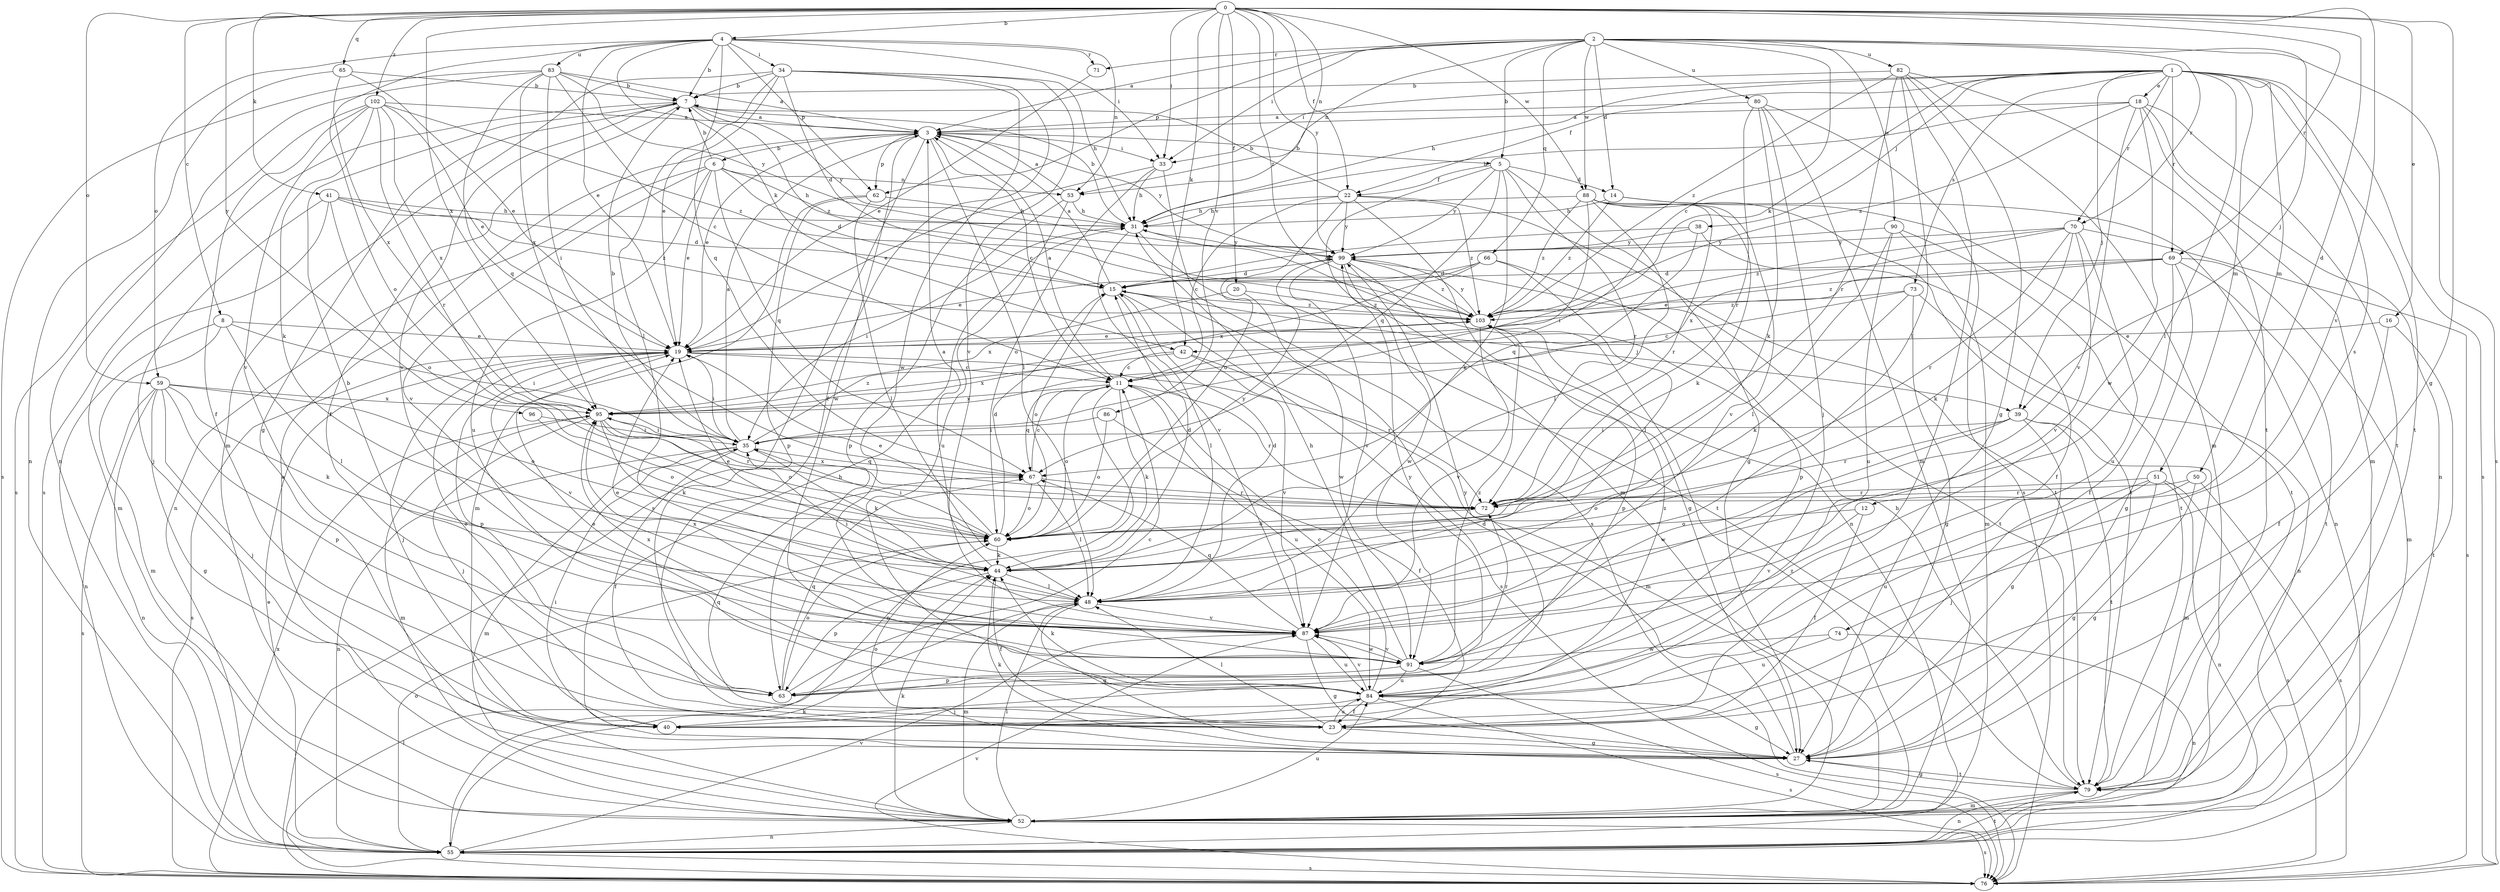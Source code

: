 strict digraph  {
0;
1;
2;
3;
4;
5;
6;
7;
8;
11;
12;
14;
15;
16;
18;
19;
20;
22;
23;
27;
31;
33;
34;
35;
38;
39;
40;
41;
42;
44;
48;
50;
51;
52;
53;
55;
59;
60;
62;
63;
65;
66;
67;
69;
70;
71;
72;
73;
74;
76;
79;
80;
82;
83;
84;
86;
87;
88;
90;
91;
95;
96;
99;
102;
103;
0 -> 4  [label=b];
0 -> 8  [label=c];
0 -> 12  [label=d];
0 -> 16  [label=e];
0 -> 20  [label=f];
0 -> 22  [label=f];
0 -> 27  [label=g];
0 -> 33  [label=i];
0 -> 41  [label=k];
0 -> 42  [label=k];
0 -> 53  [label=n];
0 -> 59  [label=o];
0 -> 65  [label=q];
0 -> 69  [label=r];
0 -> 86  [label=v];
0 -> 87  [label=v];
0 -> 88  [label=w];
0 -> 95  [label=x];
0 -> 96  [label=y];
0 -> 99  [label=y];
0 -> 102  [label=z];
0 -> 103  [label=z];
1 -> 18  [label=e];
1 -> 22  [label=f];
1 -> 31  [label=h];
1 -> 33  [label=i];
1 -> 38  [label=j];
1 -> 39  [label=j];
1 -> 42  [label=k];
1 -> 48  [label=l];
1 -> 50  [label=m];
1 -> 51  [label=m];
1 -> 69  [label=r];
1 -> 70  [label=r];
1 -> 73  [label=s];
1 -> 74  [label=s];
1 -> 76  [label=s];
1 -> 79  [label=t];
2 -> 3  [label=a];
2 -> 5  [label=b];
2 -> 11  [label=c];
2 -> 14  [label=d];
2 -> 33  [label=i];
2 -> 39  [label=j];
2 -> 53  [label=n];
2 -> 62  [label=p];
2 -> 66  [label=q];
2 -> 70  [label=r];
2 -> 71  [label=r];
2 -> 76  [label=s];
2 -> 80  [label=u];
2 -> 82  [label=u];
2 -> 88  [label=w];
2 -> 90  [label=w];
3 -> 5  [label=b];
3 -> 6  [label=b];
3 -> 11  [label=c];
3 -> 19  [label=e];
3 -> 33  [label=i];
3 -> 48  [label=l];
3 -> 62  [label=p];
3 -> 76  [label=s];
3 -> 91  [label=w];
3 -> 99  [label=y];
4 -> 7  [label=b];
4 -> 19  [label=e];
4 -> 33  [label=i];
4 -> 34  [label=i];
4 -> 42  [label=k];
4 -> 53  [label=n];
4 -> 59  [label=o];
4 -> 60  [label=o];
4 -> 62  [label=p];
4 -> 67  [label=q];
4 -> 71  [label=r];
4 -> 83  [label=u];
5 -> 14  [label=d];
5 -> 22  [label=f];
5 -> 27  [label=g];
5 -> 44  [label=k];
5 -> 52  [label=m];
5 -> 67  [label=q];
5 -> 72  [label=r];
5 -> 99  [label=y];
6 -> 7  [label=b];
6 -> 15  [label=d];
6 -> 19  [label=e];
6 -> 31  [label=h];
6 -> 53  [label=n];
6 -> 55  [label=n];
6 -> 67  [label=q];
6 -> 84  [label=u];
6 -> 87  [label=v];
7 -> 3  [label=a];
7 -> 23  [label=f];
7 -> 27  [label=g];
7 -> 76  [label=s];
7 -> 87  [label=v];
7 -> 99  [label=y];
7 -> 103  [label=z];
8 -> 19  [label=e];
8 -> 35  [label=i];
8 -> 48  [label=l];
8 -> 52  [label=m];
8 -> 55  [label=n];
11 -> 3  [label=a];
11 -> 44  [label=k];
11 -> 55  [label=n];
11 -> 60  [label=o];
11 -> 67  [label=q];
11 -> 72  [label=r];
11 -> 84  [label=u];
11 -> 95  [label=x];
12 -> 23  [label=f];
12 -> 60  [label=o];
12 -> 87  [label=v];
14 -> 31  [label=h];
14 -> 55  [label=n];
14 -> 79  [label=t];
14 -> 103  [label=z];
15 -> 3  [label=a];
15 -> 39  [label=j];
15 -> 48  [label=l];
15 -> 60  [label=o];
15 -> 76  [label=s];
15 -> 103  [label=z];
16 -> 19  [label=e];
16 -> 23  [label=f];
16 -> 79  [label=t];
18 -> 3  [label=a];
18 -> 31  [label=h];
18 -> 52  [label=m];
18 -> 55  [label=n];
18 -> 79  [label=t];
18 -> 87  [label=v];
18 -> 91  [label=w];
18 -> 103  [label=z];
19 -> 11  [label=c];
19 -> 35  [label=i];
19 -> 40  [label=j];
19 -> 63  [label=p];
19 -> 72  [label=r];
19 -> 76  [label=s];
19 -> 87  [label=v];
20 -> 91  [label=w];
20 -> 95  [label=x];
20 -> 103  [label=z];
22 -> 7  [label=b];
22 -> 11  [label=c];
22 -> 31  [label=h];
22 -> 55  [label=n];
22 -> 60  [label=o];
22 -> 79  [label=t];
22 -> 99  [label=y];
22 -> 103  [label=z];
23 -> 27  [label=g];
23 -> 48  [label=l];
23 -> 67  [label=q];
23 -> 84  [label=u];
27 -> 15  [label=d];
27 -> 35  [label=i];
27 -> 44  [label=k];
27 -> 60  [label=o];
27 -> 79  [label=t];
31 -> 7  [label=b];
31 -> 35  [label=i];
31 -> 79  [label=t];
31 -> 87  [label=v];
31 -> 99  [label=y];
33 -> 19  [label=e];
33 -> 31  [label=h];
33 -> 60  [label=o];
33 -> 76  [label=s];
34 -> 7  [label=b];
34 -> 15  [label=d];
34 -> 19  [label=e];
34 -> 23  [label=f];
34 -> 31  [label=h];
34 -> 48  [label=l];
34 -> 52  [label=m];
34 -> 87  [label=v];
34 -> 91  [label=w];
35 -> 3  [label=a];
35 -> 7  [label=b];
35 -> 23  [label=f];
35 -> 44  [label=k];
35 -> 52  [label=m];
35 -> 55  [label=n];
35 -> 67  [label=q];
35 -> 103  [label=z];
38 -> 15  [label=d];
38 -> 23  [label=f];
38 -> 67  [label=q];
38 -> 99  [label=y];
39 -> 27  [label=g];
39 -> 35  [label=i];
39 -> 52  [label=m];
39 -> 72  [label=r];
39 -> 79  [label=t];
39 -> 91  [label=w];
40 -> 31  [label=h];
40 -> 99  [label=y];
41 -> 15  [label=d];
41 -> 31  [label=h];
41 -> 40  [label=j];
41 -> 52  [label=m];
41 -> 60  [label=o];
41 -> 103  [label=z];
42 -> 11  [label=c];
42 -> 52  [label=m];
42 -> 87  [label=v];
42 -> 95  [label=x];
44 -> 3  [label=a];
44 -> 15  [label=d];
44 -> 19  [label=e];
44 -> 23  [label=f];
44 -> 48  [label=l];
44 -> 63  [label=p];
48 -> 15  [label=d];
48 -> 27  [label=g];
48 -> 35  [label=i];
48 -> 52  [label=m];
48 -> 87  [label=v];
50 -> 27  [label=g];
50 -> 60  [label=o];
50 -> 72  [label=r];
50 -> 76  [label=s];
51 -> 27  [label=g];
51 -> 40  [label=j];
51 -> 55  [label=n];
51 -> 72  [label=r];
51 -> 76  [label=s];
51 -> 84  [label=u];
52 -> 3  [label=a];
52 -> 44  [label=k];
52 -> 48  [label=l];
52 -> 55  [label=n];
52 -> 76  [label=s];
52 -> 84  [label=u];
52 -> 103  [label=z];
53 -> 3  [label=a];
53 -> 31  [label=h];
53 -> 63  [label=p];
53 -> 84  [label=u];
55 -> 19  [label=e];
55 -> 44  [label=k];
55 -> 60  [label=o];
55 -> 76  [label=s];
55 -> 79  [label=t];
55 -> 87  [label=v];
59 -> 27  [label=g];
59 -> 40  [label=j];
59 -> 44  [label=k];
59 -> 55  [label=n];
59 -> 60  [label=o];
59 -> 63  [label=p];
59 -> 76  [label=s];
59 -> 95  [label=x];
60 -> 15  [label=d];
60 -> 19  [label=e];
60 -> 35  [label=i];
60 -> 44  [label=k];
60 -> 99  [label=y];
62 -> 31  [label=h];
62 -> 48  [label=l];
62 -> 52  [label=m];
62 -> 63  [label=p];
63 -> 11  [label=c];
63 -> 19  [label=e];
63 -> 60  [label=o];
63 -> 67  [label=q];
63 -> 99  [label=y];
65 -> 7  [label=b];
65 -> 19  [label=e];
65 -> 55  [label=n];
65 -> 95  [label=x];
66 -> 15  [label=d];
66 -> 19  [label=e];
66 -> 48  [label=l];
66 -> 63  [label=p];
66 -> 95  [label=x];
67 -> 11  [label=c];
67 -> 48  [label=l];
67 -> 60  [label=o];
67 -> 72  [label=r];
69 -> 15  [label=d];
69 -> 19  [label=e];
69 -> 23  [label=f];
69 -> 27  [label=g];
69 -> 52  [label=m];
69 -> 79  [label=t];
69 -> 103  [label=z];
70 -> 44  [label=k];
70 -> 72  [label=r];
70 -> 76  [label=s];
70 -> 84  [label=u];
70 -> 87  [label=v];
70 -> 95  [label=x];
70 -> 99  [label=y];
70 -> 103  [label=z];
71 -> 19  [label=e];
72 -> 60  [label=o];
72 -> 95  [label=x];
73 -> 11  [label=c];
73 -> 27  [label=g];
73 -> 44  [label=k];
73 -> 55  [label=n];
73 -> 103  [label=z];
74 -> 55  [label=n];
74 -> 84  [label=u];
74 -> 91  [label=w];
76 -> 48  [label=l];
76 -> 87  [label=v];
76 -> 95  [label=x];
79 -> 27  [label=g];
79 -> 31  [label=h];
79 -> 52  [label=m];
79 -> 55  [label=n];
80 -> 3  [label=a];
80 -> 40  [label=j];
80 -> 44  [label=k];
80 -> 52  [label=m];
80 -> 72  [label=r];
80 -> 76  [label=s];
82 -> 7  [label=b];
82 -> 27  [label=g];
82 -> 40  [label=j];
82 -> 48  [label=l];
82 -> 52  [label=m];
82 -> 72  [label=r];
82 -> 79  [label=t];
82 -> 103  [label=z];
83 -> 3  [label=a];
83 -> 7  [label=b];
83 -> 11  [label=c];
83 -> 35  [label=i];
83 -> 55  [label=n];
83 -> 67  [label=q];
83 -> 76  [label=s];
83 -> 95  [label=x];
83 -> 99  [label=y];
84 -> 11  [label=c];
84 -> 19  [label=e];
84 -> 23  [label=f];
84 -> 27  [label=g];
84 -> 40  [label=j];
84 -> 44  [label=k];
84 -> 76  [label=s];
84 -> 87  [label=v];
84 -> 103  [label=z];
86 -> 23  [label=f];
86 -> 35  [label=i];
86 -> 60  [label=o];
87 -> 19  [label=e];
87 -> 27  [label=g];
87 -> 67  [label=q];
87 -> 84  [label=u];
87 -> 91  [label=w];
87 -> 95  [label=x];
88 -> 31  [label=h];
88 -> 35  [label=i];
88 -> 44  [label=k];
88 -> 48  [label=l];
88 -> 72  [label=r];
88 -> 79  [label=t];
88 -> 87  [label=v];
88 -> 103  [label=z];
90 -> 48  [label=l];
90 -> 52  [label=m];
90 -> 79  [label=t];
90 -> 84  [label=u];
90 -> 99  [label=y];
91 -> 7  [label=b];
91 -> 31  [label=h];
91 -> 63  [label=p];
91 -> 72  [label=r];
91 -> 76  [label=s];
91 -> 84  [label=u];
91 -> 87  [label=v];
91 -> 95  [label=x];
91 -> 103  [label=z];
95 -> 35  [label=i];
95 -> 40  [label=j];
95 -> 44  [label=k];
95 -> 52  [label=m];
95 -> 60  [label=o];
95 -> 72  [label=r];
96 -> 35  [label=i];
96 -> 60  [label=o];
99 -> 15  [label=d];
99 -> 27  [label=g];
99 -> 79  [label=t];
99 -> 87  [label=v];
99 -> 91  [label=w];
99 -> 103  [label=z];
102 -> 3  [label=a];
102 -> 19  [label=e];
102 -> 23  [label=f];
102 -> 44  [label=k];
102 -> 72  [label=r];
102 -> 76  [label=s];
102 -> 87  [label=v];
102 -> 95  [label=x];
102 -> 103  [label=z];
103 -> 19  [label=e];
103 -> 63  [label=p];
103 -> 87  [label=v];
103 -> 99  [label=y];
}
